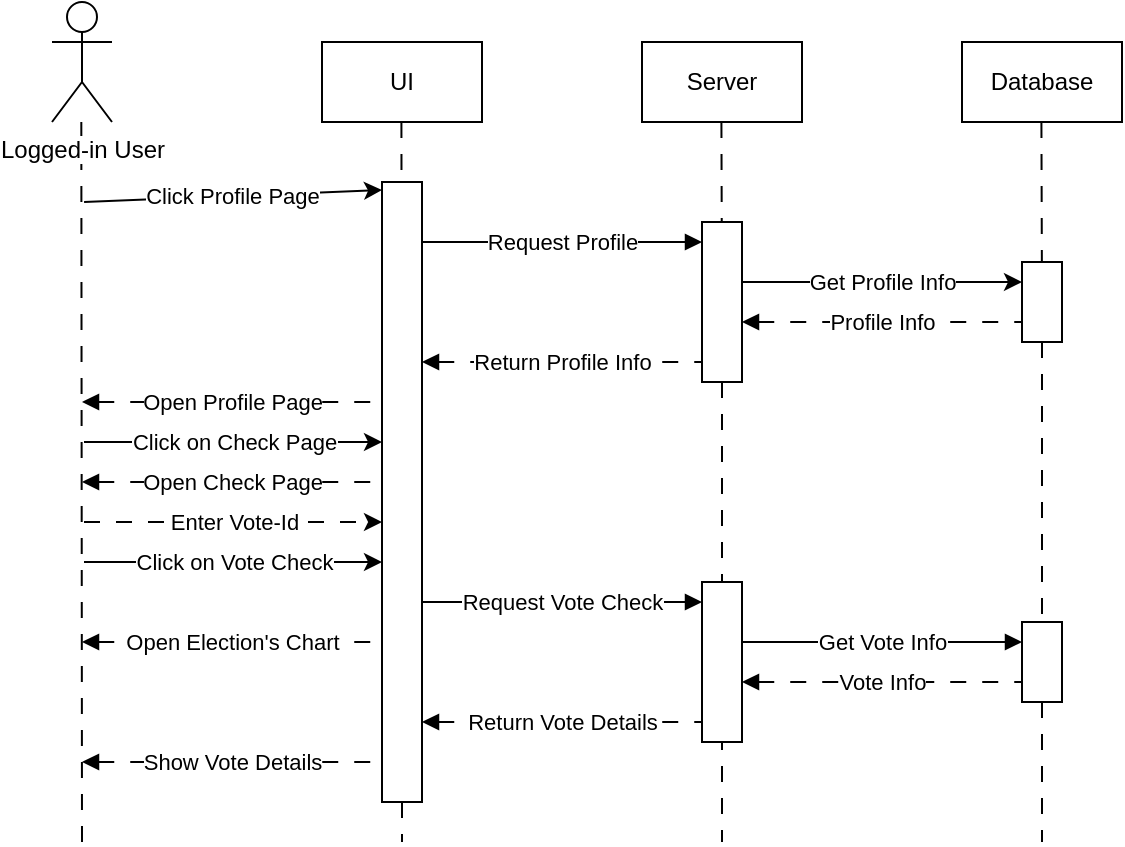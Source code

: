 <mxfile version="27.0.4">
  <diagram name="Page-1" id="2YBvvXClWsGukQMizWep">
    <mxGraphModel dx="2037" dy="1121" grid="1" gridSize="10" guides="1" tooltips="1" connect="1" arrows="1" fold="1" page="1" pageScale="1" pageWidth="850" pageHeight="1100" math="0" shadow="0">
      <root>
        <mxCell id="0" />
        <mxCell id="1" parent="0" />
        <mxCell id="F4sd7CnOWZ5qCEoItEzf-10" value="UI" style="rounded=0;whiteSpace=wrap;html=1;" parent="1" vertex="1">
          <mxGeometry x="320" y="40" width="80" height="40" as="geometry" />
        </mxCell>
        <mxCell id="F4sd7CnOWZ5qCEoItEzf-11" value="Server" style="rounded=0;whiteSpace=wrap;html=1;" parent="1" vertex="1">
          <mxGeometry x="480" y="40" width="80" height="40" as="geometry" />
        </mxCell>
        <mxCell id="F4sd7CnOWZ5qCEoItEzf-14" value="" style="endArrow=none;dashed=1;html=1;rounded=0;exitX=0.5;exitY=1;exitDx=0;exitDy=0;dashPattern=8 8;" parent="1" source="F4sd7CnOWZ5qCEoItEzf-101" edge="1">
          <mxGeometry width="50" height="50" relative="1" as="geometry">
            <mxPoint x="359.71" y="80" as="sourcePoint" />
            <mxPoint x="360" y="440" as="targetPoint" />
          </mxGeometry>
        </mxCell>
        <mxCell id="F4sd7CnOWZ5qCEoItEzf-15" value="" style="endArrow=none;dashed=1;html=1;rounded=0;exitX=0.5;exitY=1;exitDx=0;exitDy=0;dashPattern=8 8;" parent="1" source="F4sd7CnOWZ5qCEoItEzf-103" edge="1">
          <mxGeometry width="50" height="50" relative="1" as="geometry">
            <mxPoint x="519.71" y="80" as="sourcePoint" />
            <mxPoint x="520" y="440" as="targetPoint" />
          </mxGeometry>
        </mxCell>
        <mxCell id="F4sd7CnOWZ5qCEoItEzf-16" value="" style="endArrow=none;dashed=1;html=1;rounded=0;exitX=0.5;exitY=1;exitDx=0;exitDy=0;dashPattern=8 8;" parent="1" edge="1">
          <mxGeometry width="50" height="50" relative="1" as="geometry">
            <mxPoint x="199.66" y="80" as="sourcePoint" />
            <mxPoint x="200" y="440" as="targetPoint" />
          </mxGeometry>
        </mxCell>
        <mxCell id="F4sd7CnOWZ5qCEoItEzf-7" value="&lt;span style=&quot;background-color: light-dark(#ffffff, var(--ge-dark-color, #121212));&quot;&gt;Logged-in User&lt;/span&gt;" style="shape=umlActor;verticalLabelPosition=bottom;verticalAlign=top;html=1;outlineConnect=0;" parent="1" vertex="1">
          <mxGeometry x="185" y="20" width="30" height="60" as="geometry" />
        </mxCell>
        <mxCell id="F4sd7CnOWZ5qCEoItEzf-27" value="Click Profile Page" style="endArrow=classic;html=1;rounded=0;entryX=0;entryY=0.013;entryDx=0;entryDy=0;entryPerimeter=0;" parent="1" target="F4sd7CnOWZ5qCEoItEzf-101" edge="1">
          <mxGeometry width="50" height="50" relative="1" as="geometry">
            <mxPoint x="201.04" y="120" as="sourcePoint" />
            <mxPoint x="350.0" y="123.68" as="targetPoint" />
          </mxGeometry>
        </mxCell>
        <mxCell id="F4sd7CnOWZ5qCEoItEzf-34" value="Database" style="rounded=0;whiteSpace=wrap;html=1;" parent="1" vertex="1">
          <mxGeometry x="640" y="40" width="80" height="40" as="geometry" />
        </mxCell>
        <mxCell id="F4sd7CnOWZ5qCEoItEzf-36" value="Get Profile Info" style="endArrow=classic;html=1;rounded=0;" parent="1" edge="1">
          <mxGeometry width="50" height="50" relative="1" as="geometry">
            <mxPoint x="530" y="160" as="sourcePoint" />
            <mxPoint x="670" y="160" as="targetPoint" />
          </mxGeometry>
        </mxCell>
        <mxCell id="F4sd7CnOWZ5qCEoItEzf-38" value="Profile Info" style="endArrow=none;html=1;rounded=0;startArrow=block;startFill=1;dashed=1;dashPattern=8 8;" parent="1" edge="1">
          <mxGeometry width="50" height="50" relative="1" as="geometry">
            <mxPoint x="530" y="180" as="sourcePoint" />
            <mxPoint x="670" y="180" as="targetPoint" />
          </mxGeometry>
        </mxCell>
        <mxCell id="F4sd7CnOWZ5qCEoItEzf-47" value="Return Profile Info" style="endArrow=none;html=1;rounded=0;startArrow=block;startFill=1;dashed=1;dashPattern=8 8;" parent="1" edge="1">
          <mxGeometry width="50" height="50" relative="1" as="geometry">
            <mxPoint x="370" y="200" as="sourcePoint" />
            <mxPoint x="510" y="200" as="targetPoint" />
          </mxGeometry>
        </mxCell>
        <mxCell id="F4sd7CnOWZ5qCEoItEzf-102" value="" style="endArrow=none;dashed=1;html=1;rounded=0;exitX=0.5;exitY=1;exitDx=0;exitDy=0;dashPattern=8 8;" parent="1" target="F4sd7CnOWZ5qCEoItEzf-101" edge="1">
          <mxGeometry width="50" height="50" relative="1" as="geometry">
            <mxPoint x="359.71" y="80" as="sourcePoint" />
            <mxPoint x="359.71" y="880" as="targetPoint" />
          </mxGeometry>
        </mxCell>
        <mxCell id="F4sd7CnOWZ5qCEoItEzf-104" value="" style="endArrow=none;dashed=1;html=1;rounded=0;exitX=0.5;exitY=1;exitDx=0;exitDy=0;dashPattern=8 8;" parent="1" target="F4sd7CnOWZ5qCEoItEzf-103" edge="1">
          <mxGeometry width="50" height="50" relative="1" as="geometry">
            <mxPoint x="519.71" y="80" as="sourcePoint" />
            <mxPoint x="520" y="680" as="targetPoint" />
          </mxGeometry>
        </mxCell>
        <mxCell id="FGgKV-xO7fP-TXcJbOwI-4" value="" style="endArrow=none;dashed=1;html=1;rounded=0;exitX=0.5;exitY=1;exitDx=0;exitDy=0;dashPattern=8 8;" parent="1" source="OqjclpTEt5QFUWJvG4fF-15" edge="1">
          <mxGeometry width="50" height="50" relative="1" as="geometry">
            <mxPoint x="680" y="380" as="sourcePoint" />
            <mxPoint x="680" y="440" as="targetPoint" />
          </mxGeometry>
        </mxCell>
        <mxCell id="FGgKV-xO7fP-TXcJbOwI-10" value="Open Profile Page" style="endArrow=none;html=1;rounded=0;startArrow=block;startFill=1;dashed=1;dashPattern=8 8;" parent="1" edge="1">
          <mxGeometry width="50" height="50" relative="1" as="geometry">
            <mxPoint x="200" y="220" as="sourcePoint" />
            <mxPoint x="350" y="220" as="targetPoint" />
          </mxGeometry>
        </mxCell>
        <mxCell id="FGgKV-xO7fP-TXcJbOwI-12" value="Click on Check Page" style="endArrow=classic;html=1;rounded=0;entryX=-0.052;entryY=0.018;entryDx=0;entryDy=0;entryPerimeter=0;" parent="1" edge="1">
          <mxGeometry x="-0.0" width="50" height="50" relative="1" as="geometry">
            <mxPoint x="201" y="240" as="sourcePoint" />
            <mxPoint x="350" y="240" as="targetPoint" />
            <mxPoint as="offset" />
          </mxGeometry>
        </mxCell>
        <mxCell id="FGgKV-xO7fP-TXcJbOwI-16" value="Request Profile" style="endArrow=none;html=1;rounded=0;startArrow=block;startFill=1;" parent="1" edge="1">
          <mxGeometry width="50" height="50" relative="1" as="geometry">
            <mxPoint x="510" y="140" as="sourcePoint" />
            <mxPoint x="370" y="140" as="targetPoint" />
          </mxGeometry>
        </mxCell>
        <mxCell id="FGgKV-xO7fP-TXcJbOwI-22" value="Open Election&#39;s Chart" style="endArrow=none;html=1;rounded=0;startArrow=block;startFill=1;dashed=1;dashPattern=8 8;" parent="1" edge="1">
          <mxGeometry width="50" height="50" relative="1" as="geometry">
            <mxPoint x="200" y="340" as="sourcePoint" />
            <mxPoint x="350" y="340" as="targetPoint" />
          </mxGeometry>
        </mxCell>
        <mxCell id="F4sd7CnOWZ5qCEoItEzf-103" value="" style="rounded=0;whiteSpace=wrap;html=1;" parent="1" vertex="1">
          <mxGeometry x="510" y="130" width="20" height="80" as="geometry" />
        </mxCell>
        <mxCell id="F4sd7CnOWZ5qCEoItEzf-105" value="" style="rounded=0;whiteSpace=wrap;html=1;" parent="1" vertex="1">
          <mxGeometry x="670" y="150" width="20" height="40" as="geometry" />
        </mxCell>
        <mxCell id="F4sd7CnOWZ5qCEoItEzf-101" value="" style="rounded=0;whiteSpace=wrap;html=1;" parent="1" vertex="1">
          <mxGeometry x="350" y="110" width="20" height="310" as="geometry" />
        </mxCell>
        <mxCell id="F4sd7CnOWZ5qCEoItEzf-106" value="" style="endArrow=none;dashed=1;html=1;rounded=0;exitX=0.5;exitY=1;exitDx=0;exitDy=0;dashPattern=8 8;" parent="1" target="F4sd7CnOWZ5qCEoItEzf-105" edge="1">
          <mxGeometry width="50" height="50" relative="1" as="geometry">
            <mxPoint x="679.71" y="80" as="sourcePoint" />
            <mxPoint x="680" y="680" as="targetPoint" />
          </mxGeometry>
        </mxCell>
        <mxCell id="OqjclpTEt5QFUWJvG4fF-3" value="Open Check Page" style="endArrow=none;html=1;rounded=0;startArrow=block;startFill=1;dashed=1;dashPattern=8 8;" edge="1" parent="1">
          <mxGeometry width="50" height="50" relative="1" as="geometry">
            <mxPoint x="200" y="260" as="sourcePoint" />
            <mxPoint x="350" y="260" as="targetPoint" />
          </mxGeometry>
        </mxCell>
        <mxCell id="OqjclpTEt5QFUWJvG4fF-4" value="Enter Vote-Id" style="endArrow=classic;html=1;rounded=0;entryX=-0.052;entryY=0.018;entryDx=0;entryDy=0;entryPerimeter=0;dashed=1;dashPattern=8 8;" edge="1" parent="1">
          <mxGeometry x="-0.0" width="50" height="50" relative="1" as="geometry">
            <mxPoint x="201" y="280" as="sourcePoint" />
            <mxPoint x="350" y="280" as="targetPoint" />
            <mxPoint as="offset" />
          </mxGeometry>
        </mxCell>
        <mxCell id="OqjclpTEt5QFUWJvG4fF-5" value="Click on Vote Check" style="endArrow=classic;html=1;rounded=0;entryX=-0.052;entryY=0.018;entryDx=0;entryDy=0;entryPerimeter=0;" edge="1" parent="1">
          <mxGeometry x="-0.0" width="50" height="50" relative="1" as="geometry">
            <mxPoint x="201" y="300" as="sourcePoint" />
            <mxPoint x="350" y="300" as="targetPoint" />
            <mxPoint as="offset" />
          </mxGeometry>
        </mxCell>
        <mxCell id="OqjclpTEt5QFUWJvG4fF-6" value="Request Vote Check" style="endArrow=none;html=1;rounded=0;startArrow=block;startFill=1;" edge="1" parent="1">
          <mxGeometry width="50" height="50" relative="1" as="geometry">
            <mxPoint x="510" y="320" as="sourcePoint" />
            <mxPoint x="370" y="320" as="targetPoint" />
          </mxGeometry>
        </mxCell>
        <mxCell id="OqjclpTEt5QFUWJvG4fF-8" value="Get Vote Info" style="endArrow=none;html=1;rounded=0;startArrow=block;startFill=1;" edge="1" parent="1">
          <mxGeometry width="50" height="50" relative="1" as="geometry">
            <mxPoint x="670" y="340" as="sourcePoint" />
            <mxPoint x="530" y="340" as="targetPoint" />
            <mxPoint as="offset" />
          </mxGeometry>
        </mxCell>
        <mxCell id="OqjclpTEt5QFUWJvG4fF-10" value="Vote Info" style="endArrow=none;html=1;rounded=0;startArrow=block;startFill=1;dashed=1;dashPattern=8 8;" edge="1" parent="1">
          <mxGeometry width="50" height="50" relative="1" as="geometry">
            <mxPoint x="530" y="360" as="sourcePoint" />
            <mxPoint x="670" y="360" as="targetPoint" />
          </mxGeometry>
        </mxCell>
        <mxCell id="OqjclpTEt5QFUWJvG4fF-11" value="Return Vote Details" style="endArrow=none;html=1;rounded=0;startArrow=block;startFill=1;dashed=1;dashPattern=8 8;" edge="1" parent="1">
          <mxGeometry width="50" height="50" relative="1" as="geometry">
            <mxPoint x="370" y="380" as="sourcePoint" />
            <mxPoint x="510" y="380" as="targetPoint" />
          </mxGeometry>
        </mxCell>
        <mxCell id="OqjclpTEt5QFUWJvG4fF-12" value="Show Vote Details" style="endArrow=none;html=1;rounded=0;startArrow=block;startFill=1;dashed=1;dashPattern=8 8;" edge="1" parent="1">
          <mxGeometry width="50" height="50" relative="1" as="geometry">
            <mxPoint x="200" y="400" as="sourcePoint" />
            <mxPoint x="350" y="400" as="targetPoint" />
          </mxGeometry>
        </mxCell>
        <mxCell id="OqjclpTEt5QFUWJvG4fF-13" value="" style="rounded=0;whiteSpace=wrap;html=1;" vertex="1" parent="1">
          <mxGeometry x="510" y="310" width="20" height="80" as="geometry" />
        </mxCell>
        <mxCell id="OqjclpTEt5QFUWJvG4fF-16" value="" style="endArrow=none;dashed=1;html=1;rounded=0;exitX=0.5;exitY=1;exitDx=0;exitDy=0;dashPattern=8 8;" edge="1" parent="1" source="F4sd7CnOWZ5qCEoItEzf-105" target="OqjclpTEt5QFUWJvG4fF-15">
          <mxGeometry width="50" height="50" relative="1" as="geometry">
            <mxPoint x="680" y="190" as="sourcePoint" />
            <mxPoint x="680" y="440" as="targetPoint" />
          </mxGeometry>
        </mxCell>
        <mxCell id="OqjclpTEt5QFUWJvG4fF-15" value="" style="rounded=0;whiteSpace=wrap;html=1;" vertex="1" parent="1">
          <mxGeometry x="670" y="330" width="20" height="40" as="geometry" />
        </mxCell>
      </root>
    </mxGraphModel>
  </diagram>
</mxfile>
